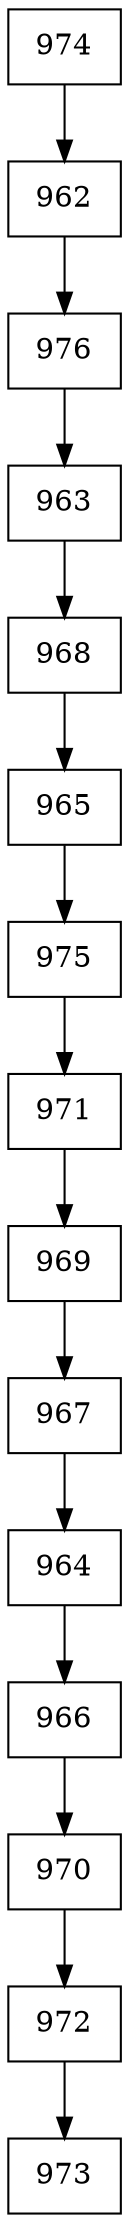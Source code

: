 digraph G {
  node [shape=record];
  node0 [label="{974}"];
  node0 -> node1;
  node1 [label="{962}"];
  node1 -> node2;
  node2 [label="{976}"];
  node2 -> node3;
  node3 [label="{963}"];
  node3 -> node4;
  node4 [label="{968}"];
  node4 -> node5;
  node5 [label="{965}"];
  node5 -> node6;
  node6 [label="{975}"];
  node6 -> node7;
  node7 [label="{971}"];
  node7 -> node8;
  node8 [label="{969}"];
  node8 -> node9;
  node9 [label="{967}"];
  node9 -> node10;
  node10 [label="{964}"];
  node10 -> node11;
  node11 [label="{966}"];
  node11 -> node12;
  node12 [label="{970}"];
  node12 -> node13;
  node13 [label="{972}"];
  node13 -> node14;
  node14 [label="{973}"];
}
